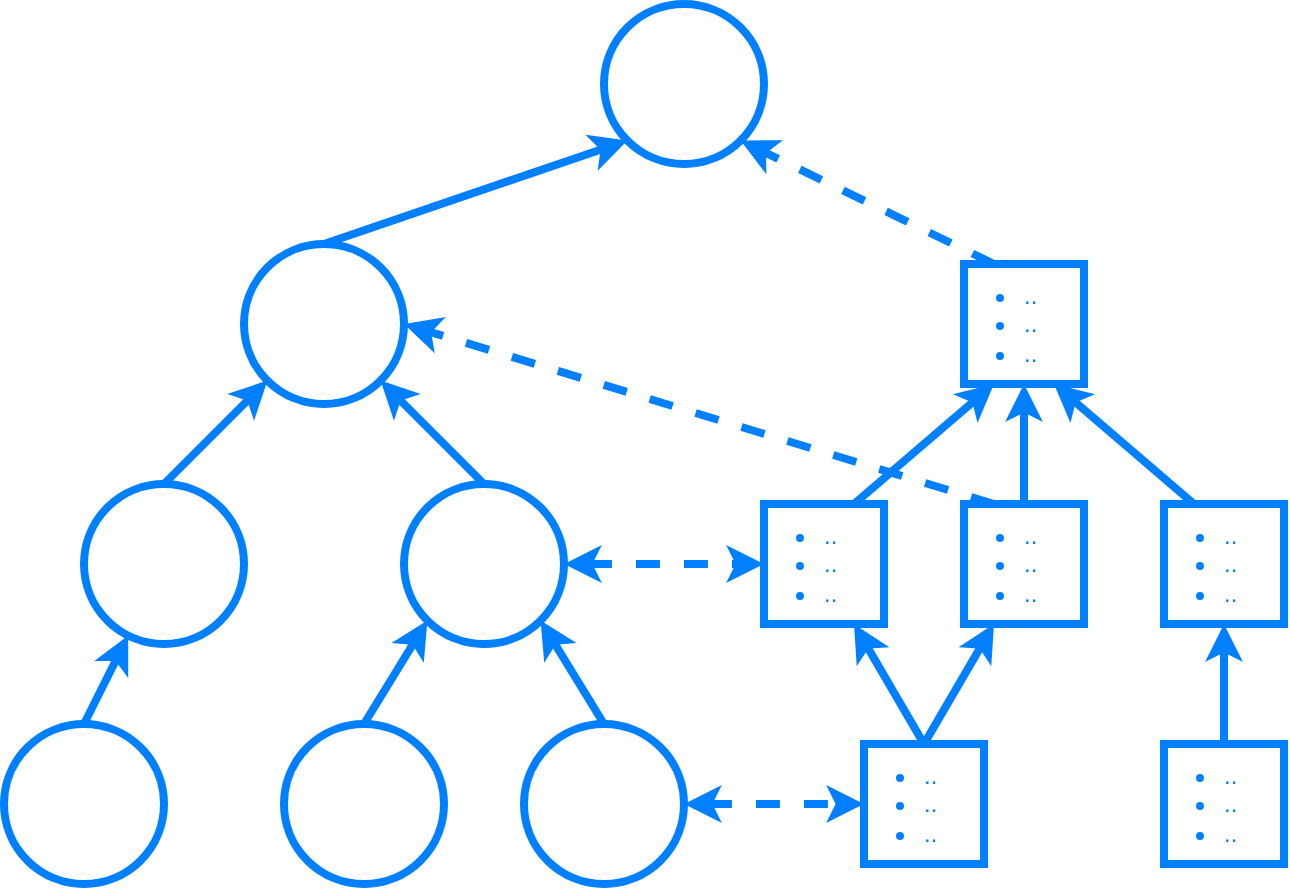 <mxfile version="12.1.1" type="device" pages="1"><diagram id="5QhmuZvGvdwq12ZYnrpU" name="Page-1"><mxGraphModel dx="814" dy="692" grid="1" gridSize="10" guides="1" tooltips="1" connect="1" arrows="1" fold="1" page="1" pageScale="1" pageWidth="827" pageHeight="1169" math="0" shadow="0"><root><mxCell id="0"/><mxCell id="1" parent="0"/><mxCell id="ai6scd7cifeiaFmxQIVP-1" value="" style="ellipse;whiteSpace=wrap;html=1;aspect=fixed;strokeWidth=4;strokeColor=#007FFF;fontColor=#007FFF;" vertex="1" parent="1"><mxGeometry x="160" y="160" width="80" height="80" as="geometry"/></mxCell><mxCell id="ai6scd7cifeiaFmxQIVP-2" value="" style="ellipse;whiteSpace=wrap;html=1;aspect=fixed;strokeWidth=4;strokeColor=#007FFF;fontColor=#007FFF;" vertex="1" parent="1"><mxGeometry x="80" y="280" width="80" height="80" as="geometry"/></mxCell><mxCell id="ai6scd7cifeiaFmxQIVP-3" value="" style="ellipse;whiteSpace=wrap;html=1;aspect=fixed;strokeWidth=4;strokeColor=#007FFF;fontColor=#007FFF;" vertex="1" parent="1"><mxGeometry x="240" y="280" width="80" height="80" as="geometry"/></mxCell><mxCell id="ai6scd7cifeiaFmxQIVP-4" value="" style="ellipse;whiteSpace=wrap;html=1;aspect=fixed;strokeWidth=4;strokeColor=#007FFF;fontColor=#007FFF;" vertex="1" parent="1"><mxGeometry x="180" y="400" width="80" height="80" as="geometry"/></mxCell><mxCell id="ai6scd7cifeiaFmxQIVP-5" value="" style="ellipse;whiteSpace=wrap;html=1;aspect=fixed;strokeWidth=4;strokeColor=#007FFF;fontColor=#007FFF;" vertex="1" parent="1"><mxGeometry x="300" y="400" width="80" height="80" as="geometry"/></mxCell><mxCell id="ai6scd7cifeiaFmxQIVP-6" value="" style="ellipse;whiteSpace=wrap;html=1;aspect=fixed;strokeWidth=4;strokeColor=#007FFF;fontColor=#007FFF;" vertex="1" parent="1"><mxGeometry x="40" y="400" width="80" height="80" as="geometry"/></mxCell><mxCell id="ai6scd7cifeiaFmxQIVP-7" value="" style="endArrow=classic;html=1;exitX=0.5;exitY=0;exitDx=0;exitDy=0;strokeWidth=4;fontColor=#007FFF;strokeColor=#007FFF;" edge="1" parent="1" source="ai6scd7cifeiaFmxQIVP-6" target="ai6scd7cifeiaFmxQIVP-2"><mxGeometry width="50" height="50" relative="1" as="geometry"><mxPoint x="40" y="550" as="sourcePoint"/><mxPoint x="90" y="500" as="targetPoint"/></mxGeometry></mxCell><mxCell id="ai6scd7cifeiaFmxQIVP-9" value="" style="endArrow=classic;html=1;exitX=0.5;exitY=0;exitDx=0;exitDy=0;entryX=0;entryY=1;entryDx=0;entryDy=0;strokeWidth=4;fontColor=#007FFF;strokeColor=#007FFF;" edge="1" parent="1" source="ai6scd7cifeiaFmxQIVP-4" target="ai6scd7cifeiaFmxQIVP-3"><mxGeometry width="50" height="50" relative="1" as="geometry"><mxPoint x="90" y="410" as="sourcePoint"/><mxPoint x="101.716" y="358.284" as="targetPoint"/></mxGeometry></mxCell><mxCell id="ai6scd7cifeiaFmxQIVP-10" value="" style="endArrow=classic;html=1;exitX=0.5;exitY=0;exitDx=0;exitDy=0;entryX=1;entryY=1;entryDx=0;entryDy=0;strokeWidth=4;fontColor=#007FFF;strokeColor=#007FFF;" edge="1" parent="1" source="ai6scd7cifeiaFmxQIVP-5" target="ai6scd7cifeiaFmxQIVP-3"><mxGeometry width="50" height="50" relative="1" as="geometry"><mxPoint x="100" y="420" as="sourcePoint"/><mxPoint x="111.716" y="368.284" as="targetPoint"/></mxGeometry></mxCell><mxCell id="ai6scd7cifeiaFmxQIVP-11" value="" style="endArrow=classic;html=1;exitX=0.5;exitY=0;exitDx=0;exitDy=0;entryX=0;entryY=1;entryDx=0;entryDy=0;strokeWidth=4;fontColor=#007FFF;strokeColor=#007FFF;" edge="1" parent="1" source="ai6scd7cifeiaFmxQIVP-2" target="ai6scd7cifeiaFmxQIVP-1"><mxGeometry width="50" height="50" relative="1" as="geometry"><mxPoint x="110" y="430" as="sourcePoint"/><mxPoint x="121.716" y="378.284" as="targetPoint"/></mxGeometry></mxCell><mxCell id="ai6scd7cifeiaFmxQIVP-12" value="" style="endArrow=classic;html=1;exitX=0.5;exitY=0;exitDx=0;exitDy=0;entryX=1;entryY=1;entryDx=0;entryDy=0;strokeWidth=4;fontColor=#007FFF;strokeColor=#007FFF;" edge="1" parent="1" source="ai6scd7cifeiaFmxQIVP-3" target="ai6scd7cifeiaFmxQIVP-1"><mxGeometry width="50" height="50" relative="1" as="geometry"><mxPoint x="120" y="440" as="sourcePoint"/><mxPoint x="131.716" y="388.284" as="targetPoint"/></mxGeometry></mxCell><mxCell id="ai6scd7cifeiaFmxQIVP-13" value="&lt;ul&gt;&lt;li&gt;&lt;span&gt;..&amp;nbsp;&lt;/span&gt;&lt;/li&gt;&lt;li&gt;&lt;span&gt;..&lt;/span&gt;&lt;/li&gt;&lt;li&gt;..&lt;/li&gt;&lt;/ul&gt;" style="whiteSpace=wrap;html=1;aspect=fixed;align=left;spacingLeft=-12;strokeWidth=4;strokeColor=#007FFF;fontColor=#007FFF;" vertex="1" parent="1"><mxGeometry x="520" y="170" width="60" height="60" as="geometry"/></mxCell><mxCell id="ai6scd7cifeiaFmxQIVP-14" value="&lt;ul&gt;&lt;li&gt;&lt;span&gt;..&amp;nbsp;&lt;/span&gt;&lt;/li&gt;&lt;li&gt;&lt;span&gt;..&lt;/span&gt;&lt;/li&gt;&lt;li&gt;..&lt;/li&gt;&lt;/ul&gt;" style="whiteSpace=wrap;html=1;aspect=fixed;align=left;spacingLeft=-12;strokeWidth=4;strokeColor=#007FFF;fontColor=#007FFF;" vertex="1" parent="1"><mxGeometry x="420" y="290" width="60" height="60" as="geometry"/></mxCell><mxCell id="ai6scd7cifeiaFmxQIVP-15" value="&lt;ul&gt;&lt;li&gt;&lt;span&gt;..&amp;nbsp;&lt;/span&gt;&lt;/li&gt;&lt;li&gt;&lt;span&gt;..&lt;/span&gt;&lt;/li&gt;&lt;li&gt;..&lt;/li&gt;&lt;/ul&gt;" style="whiteSpace=wrap;html=1;aspect=fixed;align=left;spacingLeft=-12;strokeWidth=4;strokeColor=#007FFF;fontColor=#007FFF;" vertex="1" parent="1"><mxGeometry x="520" y="290" width="60" height="60" as="geometry"/></mxCell><mxCell id="ai6scd7cifeiaFmxQIVP-16" value="&lt;ul&gt;&lt;li&gt;&lt;span&gt;..&amp;nbsp;&lt;/span&gt;&lt;/li&gt;&lt;li&gt;&lt;span&gt;..&lt;/span&gt;&lt;/li&gt;&lt;li&gt;..&lt;/li&gt;&lt;/ul&gt;" style="whiteSpace=wrap;html=1;aspect=fixed;align=left;spacingLeft=-12;strokeWidth=4;strokeColor=#007FFF;fontColor=#007FFF;" vertex="1" parent="1"><mxGeometry x="620" y="290" width="60" height="60" as="geometry"/></mxCell><mxCell id="ai6scd7cifeiaFmxQIVP-18" value="&lt;ul&gt;&lt;li&gt;&lt;span&gt;..&amp;nbsp;&lt;/span&gt;&lt;/li&gt;&lt;li&gt;&lt;span&gt;..&lt;/span&gt;&lt;/li&gt;&lt;li&gt;..&lt;/li&gt;&lt;/ul&gt;" style="whiteSpace=wrap;html=1;aspect=fixed;align=left;spacingLeft=-12;strokeWidth=4;strokeColor=#007FFF;fontColor=#007FFF;" vertex="1" parent="1"><mxGeometry x="470" y="410" width="60" height="60" as="geometry"/></mxCell><mxCell id="ai6scd7cifeiaFmxQIVP-19" value="&lt;ul&gt;&lt;li&gt;&lt;span&gt;..&amp;nbsp;&lt;/span&gt;&lt;/li&gt;&lt;li&gt;&lt;span&gt;..&lt;/span&gt;&lt;/li&gt;&lt;li&gt;..&lt;/li&gt;&lt;/ul&gt;" style="whiteSpace=wrap;html=1;aspect=fixed;align=left;spacingLeft=-12;strokeWidth=4;strokeColor=#007FFF;fontColor=#007FFF;" vertex="1" parent="1"><mxGeometry x="620" y="410" width="60" height="60" as="geometry"/></mxCell><mxCell id="ai6scd7cifeiaFmxQIVP-20" value="" style="endArrow=classic;html=1;exitX=0.5;exitY=0;exitDx=0;exitDy=0;entryX=0.75;entryY=1;entryDx=0;entryDy=0;strokeWidth=4;fontColor=#007FFF;strokeColor=#007FFF;" edge="1" parent="1" source="ai6scd7cifeiaFmxQIVP-18" target="ai6scd7cifeiaFmxQIVP-14"><mxGeometry width="50" height="50" relative="1" as="geometry"><mxPoint x="466" y="436" as="sourcePoint"/><mxPoint x="434.284" y="384.284" as="targetPoint"/></mxGeometry></mxCell><mxCell id="ai6scd7cifeiaFmxQIVP-21" value="" style="endArrow=classic;html=1;exitX=0.5;exitY=0;exitDx=0;exitDy=0;entryX=0.25;entryY=1;entryDx=0;entryDy=0;strokeWidth=4;fontColor=#007FFF;strokeColor=#007FFF;" edge="1" parent="1" source="ai6scd7cifeiaFmxQIVP-18" target="ai6scd7cifeiaFmxQIVP-15"><mxGeometry width="50" height="50" relative="1" as="geometry"><mxPoint x="360" y="420" as="sourcePoint"/><mxPoint x="328.284" y="368.284" as="targetPoint"/></mxGeometry></mxCell><mxCell id="ai6scd7cifeiaFmxQIVP-22" value="" style="endArrow=classic;html=1;exitX=0.5;exitY=0;exitDx=0;exitDy=0;entryX=0.5;entryY=1;entryDx=0;entryDy=0;strokeWidth=4;fontColor=#007FFF;strokeColor=#007FFF;" edge="1" parent="1" source="ai6scd7cifeiaFmxQIVP-19" target="ai6scd7cifeiaFmxQIVP-16"><mxGeometry width="50" height="50" relative="1" as="geometry"><mxPoint x="370" y="430" as="sourcePoint"/><mxPoint x="338.284" y="378.284" as="targetPoint"/></mxGeometry></mxCell><mxCell id="ai6scd7cifeiaFmxQIVP-23" value="" style="endArrow=classic;html=1;exitX=0.25;exitY=0;exitDx=0;exitDy=0;entryX=0.75;entryY=1;entryDx=0;entryDy=0;strokeWidth=4;fontColor=#007FFF;strokeColor=#007FFF;" edge="1" parent="1" source="ai6scd7cifeiaFmxQIVP-16" target="ai6scd7cifeiaFmxQIVP-13"><mxGeometry width="50" height="50" relative="1" as="geometry"><mxPoint x="380" y="440" as="sourcePoint"/><mxPoint x="348.284" y="388.284" as="targetPoint"/></mxGeometry></mxCell><mxCell id="ai6scd7cifeiaFmxQIVP-24" value="" style="endArrow=classic;html=1;exitX=0.5;exitY=0;exitDx=0;exitDy=0;entryX=0.5;entryY=1;entryDx=0;entryDy=0;strokeWidth=4;fontColor=#007FFF;strokeColor=#007FFF;" edge="1" parent="1" source="ai6scd7cifeiaFmxQIVP-15" target="ai6scd7cifeiaFmxQIVP-13"><mxGeometry width="50" height="50" relative="1" as="geometry"><mxPoint x="390" y="450" as="sourcePoint"/><mxPoint x="358.284" y="398.284" as="targetPoint"/></mxGeometry></mxCell><mxCell id="ai6scd7cifeiaFmxQIVP-25" value="" style="endArrow=classic;html=1;exitX=0.75;exitY=0;exitDx=0;exitDy=0;entryX=0.25;entryY=1;entryDx=0;entryDy=0;strokeWidth=4;fontColor=#007FFF;strokeColor=#007FFF;" edge="1" parent="1" source="ai6scd7cifeiaFmxQIVP-14" target="ai6scd7cifeiaFmxQIVP-13"><mxGeometry width="50" height="50" relative="1" as="geometry"><mxPoint x="400" y="460" as="sourcePoint"/><mxPoint x="368.284" y="408.284" as="targetPoint"/></mxGeometry></mxCell><mxCell id="ai6scd7cifeiaFmxQIVP-26" value="" style="endArrow=classic;dashed=1;html=1;fontColor=#007FFF;entryX=0;entryY=0.5;entryDx=0;entryDy=0;exitX=1;exitY=0.5;exitDx=0;exitDy=0;startArrow=classic;startFill=1;endFill=1;strokeWidth=4;strokeColor=#007FFF;" edge="1" parent="1" source="ai6scd7cifeiaFmxQIVP-5" target="ai6scd7cifeiaFmxQIVP-18"><mxGeometry width="50" height="50" relative="1" as="geometry"><mxPoint x="260" y="620" as="sourcePoint"/><mxPoint x="310" y="570" as="targetPoint"/></mxGeometry></mxCell><mxCell id="ai6scd7cifeiaFmxQIVP-27" value="" style="endArrow=classic;dashed=1;html=1;fontColor=#007FFF;entryX=0;entryY=0.5;entryDx=0;entryDy=0;exitX=1;exitY=0.5;exitDx=0;exitDy=0;startArrow=classic;startFill=1;endFill=1;strokeWidth=4;strokeColor=#007FFF;" edge="1" parent="1" source="ai6scd7cifeiaFmxQIVP-3" target="ai6scd7cifeiaFmxQIVP-14"><mxGeometry width="50" height="50" relative="1" as="geometry"><mxPoint x="390" y="450" as="sourcePoint"/><mxPoint x="480" y="450" as="targetPoint"/></mxGeometry></mxCell><mxCell id="ai6scd7cifeiaFmxQIVP-28" value="" style="endArrow=classic;dashed=1;html=1;fontColor=#007FFF;entryX=1;entryY=0.5;entryDx=0;entryDy=0;exitX=0.25;exitY=0;exitDx=0;exitDy=0;startArrow=none;startFill=0;endFill=1;strokeWidth=4;strokeColor=#007FFF;" edge="1" parent="1" source="ai6scd7cifeiaFmxQIVP-15" target="ai6scd7cifeiaFmxQIVP-1"><mxGeometry width="50" height="50" relative="1" as="geometry"><mxPoint x="400" y="460" as="sourcePoint"/><mxPoint x="490" y="460" as="targetPoint"/></mxGeometry></mxCell><mxCell id="ai6scd7cifeiaFmxQIVP-29" value="" style="ellipse;whiteSpace=wrap;html=1;aspect=fixed;strokeWidth=4;strokeColor=#007FFF;fontColor=#007FFF;" vertex="1" parent="1"><mxGeometry x="340" y="40" width="80" height="80" as="geometry"/></mxCell><mxCell id="ai6scd7cifeiaFmxQIVP-30" value="" style="endArrow=classic;html=1;exitX=0.5;exitY=0;exitDx=0;exitDy=0;entryX=0;entryY=1;entryDx=0;entryDy=0;strokeWidth=4;fontColor=#007FFF;strokeColor=#007FFF;" edge="1" parent="1" source="ai6scd7cifeiaFmxQIVP-1" target="ai6scd7cifeiaFmxQIVP-29"><mxGeometry width="50" height="50" relative="1" as="geometry"><mxPoint x="130" y="290" as="sourcePoint"/><mxPoint x="181.716" y="238.284" as="targetPoint"/></mxGeometry></mxCell><mxCell id="ai6scd7cifeiaFmxQIVP-32" value="" style="endArrow=classic;dashed=1;html=1;fontColor=#007FFF;entryX=1;entryY=1;entryDx=0;entryDy=0;exitX=0.25;exitY=0;exitDx=0;exitDy=0;startArrow=none;startFill=0;endFill=1;strokeWidth=4;strokeColor=#007FFF;" edge="1" parent="1" source="ai6scd7cifeiaFmxQIVP-13" target="ai6scd7cifeiaFmxQIVP-29"><mxGeometry width="50" height="50" relative="1" as="geometry"><mxPoint x="545" y="300" as="sourcePoint"/><mxPoint x="250" y="210" as="targetPoint"/></mxGeometry></mxCell></root></mxGraphModel></diagram></mxfile>